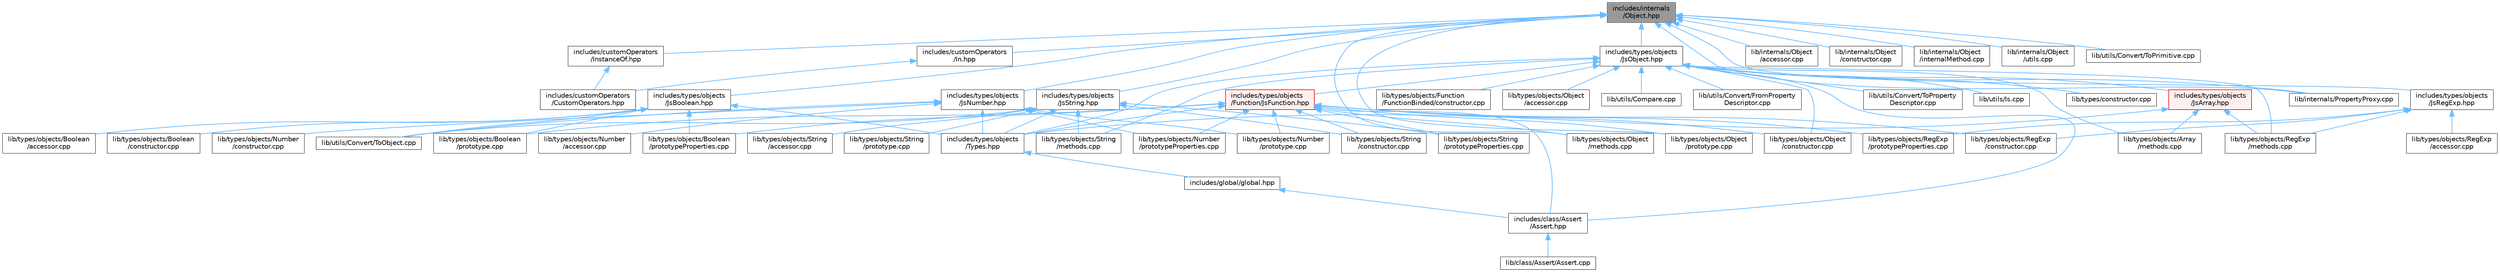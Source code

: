 digraph "includes/internals/Object.hpp"
{
 // LATEX_PDF_SIZE
  bgcolor="transparent";
  edge [fontname=Helvetica,fontsize=10,labelfontname=Helvetica,labelfontsize=10];
  node [fontname=Helvetica,fontsize=10,shape=box,height=0.2,width=0.4];
  Node1 [id="Node000001",label="includes/internals\l/Object.hpp",height=0.2,width=0.4,color="gray40", fillcolor="grey60", style="filled", fontcolor="black",tooltip=" "];
  Node1 -> Node2 [id="edge1_Node000001_Node000002",dir="back",color="steelblue1",style="solid",tooltip=" "];
  Node2 [id="Node000002",label="includes/customOperators\l/In.hpp",height=0.2,width=0.4,color="grey40", fillcolor="white", style="filled",URL="$In_8hpp.html",tooltip=" "];
  Node2 -> Node3 [id="edge2_Node000002_Node000003",dir="back",color="steelblue1",style="solid",tooltip=" "];
  Node3 [id="Node000003",label="includes/customOperators\l/CustomOperators.hpp",height=0.2,width=0.4,color="grey40", fillcolor="white", style="filled",URL="$CustomOperators_8hpp.html",tooltip=" "];
  Node1 -> Node4 [id="edge3_Node000001_Node000004",dir="back",color="steelblue1",style="solid",tooltip=" "];
  Node4 [id="Node000004",label="includes/customOperators\l/InstanceOf.hpp",height=0.2,width=0.4,color="grey40", fillcolor="white", style="filled",URL="$InstanceOf_8hpp.html",tooltip=" "];
  Node4 -> Node3 [id="edge4_Node000004_Node000003",dir="back",color="steelblue1",style="solid",tooltip=" "];
  Node1 -> Node5 [id="edge5_Node000001_Node000005",dir="back",color="steelblue1",style="solid",tooltip=" "];
  Node5 [id="Node000005",label="includes/types/objects\l/JsBoolean.hpp",height=0.2,width=0.4,color="grey40", fillcolor="white", style="filled",URL="$JsBoolean_8hpp.html",tooltip=" "];
  Node5 -> Node6 [id="edge6_Node000005_Node000006",dir="back",color="steelblue1",style="solid",tooltip=" "];
  Node6 [id="Node000006",label="includes/types/objects\l/Types.hpp",height=0.2,width=0.4,color="grey40", fillcolor="white", style="filled",URL="$objects_2Types_8hpp.html",tooltip=" "];
  Node6 -> Node7 [id="edge7_Node000006_Node000007",dir="back",color="steelblue1",style="solid",tooltip=" "];
  Node7 [id="Node000007",label="includes/global/global.hpp",height=0.2,width=0.4,color="grey40", fillcolor="white", style="filled",URL="$global_8hpp.html",tooltip=" "];
  Node7 -> Node8 [id="edge8_Node000007_Node000008",dir="back",color="steelblue1",style="solid",tooltip=" "];
  Node8 [id="Node000008",label="includes/class/Assert\l/Assert.hpp",height=0.2,width=0.4,color="grey40", fillcolor="white", style="filled",URL="$Assert_8hpp.html",tooltip=" "];
  Node8 -> Node9 [id="edge9_Node000008_Node000009",dir="back",color="steelblue1",style="solid",tooltip=" "];
  Node9 [id="Node000009",label="lib/class/Assert/Assert.cpp",height=0.2,width=0.4,color="grey40", fillcolor="white", style="filled",URL="$Assert_8cpp.html",tooltip=" "];
  Node5 -> Node10 [id="edge10_Node000005_Node000010",dir="back",color="steelblue1",style="solid",tooltip=" "];
  Node10 [id="Node000010",label="lib/types/objects/Boolean\l/accessor.cpp",height=0.2,width=0.4,color="grey40", fillcolor="white", style="filled",URL="$types_2objects_2Boolean_2accessor_8cpp.html",tooltip=" "];
  Node5 -> Node11 [id="edge11_Node000005_Node000011",dir="back",color="steelblue1",style="solid",tooltip=" "];
  Node11 [id="Node000011",label="lib/types/objects/Boolean\l/constructor.cpp",height=0.2,width=0.4,color="grey40", fillcolor="white", style="filled",URL="$types_2objects_2Boolean_2constructor_8cpp.html",tooltip=" "];
  Node5 -> Node12 [id="edge12_Node000005_Node000012",dir="back",color="steelblue1",style="solid",tooltip=" "];
  Node12 [id="Node000012",label="lib/types/objects/Boolean\l/prototype.cpp",height=0.2,width=0.4,color="grey40", fillcolor="white", style="filled",URL="$Boolean_2prototype_8cpp.html",tooltip=" "];
  Node5 -> Node13 [id="edge13_Node000005_Node000013",dir="back",color="steelblue1",style="solid",tooltip=" "];
  Node13 [id="Node000013",label="lib/types/objects/Boolean\l/prototypeProperties.cpp",height=0.2,width=0.4,color="grey40", fillcolor="white", style="filled",URL="$Boolean_2prototypeProperties_8cpp.html",tooltip=" "];
  Node5 -> Node14 [id="edge14_Node000005_Node000014",dir="back",color="steelblue1",style="solid",tooltip=" "];
  Node14 [id="Node000014",label="lib/utils/Convert/ToObject.cpp",height=0.2,width=0.4,color="grey40", fillcolor="white", style="filled",URL="$ToObject_8cpp.html",tooltip=" "];
  Node1 -> Node15 [id="edge15_Node000001_Node000015",dir="back",color="steelblue1",style="solid",tooltip=" "];
  Node15 [id="Node000015",label="includes/types/objects\l/JsNumber.hpp",height=0.2,width=0.4,color="grey40", fillcolor="white", style="filled",URL="$JsNumber_8hpp.html",tooltip=" "];
  Node15 -> Node6 [id="edge16_Node000015_Node000006",dir="back",color="steelblue1",style="solid",tooltip=" "];
  Node15 -> Node16 [id="edge17_Node000015_Node000016",dir="back",color="steelblue1",style="solid",tooltip=" "];
  Node16 [id="Node000016",label="lib/types/objects/Number\l/accessor.cpp",height=0.2,width=0.4,color="grey40", fillcolor="white", style="filled",URL="$types_2objects_2Number_2accessor_8cpp.html",tooltip=" "];
  Node15 -> Node17 [id="edge18_Node000015_Node000017",dir="back",color="steelblue1",style="solid",tooltip=" "];
  Node17 [id="Node000017",label="lib/types/objects/Number\l/constructor.cpp",height=0.2,width=0.4,color="grey40", fillcolor="white", style="filled",URL="$types_2objects_2Number_2constructor_8cpp.html",tooltip=" "];
  Node15 -> Node18 [id="edge19_Node000015_Node000018",dir="back",color="steelblue1",style="solid",tooltip=" "];
  Node18 [id="Node000018",label="lib/types/objects/Number\l/prototype.cpp",height=0.2,width=0.4,color="grey40", fillcolor="white", style="filled",URL="$Number_2prototype_8cpp.html",tooltip=" "];
  Node15 -> Node19 [id="edge20_Node000015_Node000019",dir="back",color="steelblue1",style="solid",tooltip=" "];
  Node19 [id="Node000019",label="lib/types/objects/Number\l/prototypeProperties.cpp",height=0.2,width=0.4,color="grey40", fillcolor="white", style="filled",URL="$Number_2prototypeProperties_8cpp.html",tooltip=" "];
  Node15 -> Node14 [id="edge21_Node000015_Node000014",dir="back",color="steelblue1",style="solid",tooltip=" "];
  Node1 -> Node20 [id="edge22_Node000001_Node000020",dir="back",color="steelblue1",style="solid",tooltip=" "];
  Node20 [id="Node000020",label="includes/types/objects\l/JsObject.hpp",height=0.2,width=0.4,color="grey40", fillcolor="white", style="filled",URL="$JsObject_8hpp.html",tooltip=" "];
  Node20 -> Node8 [id="edge23_Node000020_Node000008",dir="back",color="steelblue1",style="solid",tooltip=" "];
  Node20 -> Node21 [id="edge24_Node000020_Node000021",dir="back",color="steelblue1",style="solid",tooltip=" "];
  Node21 [id="Node000021",label="includes/types/objects\l/Function/JsFunction.hpp",height=0.2,width=0.4,color="red", fillcolor="#FFF0F0", style="filled",URL="$JsFunction_8hpp.html",tooltip=" "];
  Node21 -> Node8 [id="edge25_Node000021_Node000008",dir="back",color="steelblue1",style="solid",tooltip=" "];
  Node21 -> Node6 [id="edge26_Node000021_Node000006",dir="back",color="steelblue1",style="solid",tooltip=" "];
  Node21 -> Node12 [id="edge27_Node000021_Node000012",dir="back",color="steelblue1",style="solid",tooltip=" "];
  Node21 -> Node13 [id="edge28_Node000021_Node000013",dir="back",color="steelblue1",style="solid",tooltip=" "];
  Node21 -> Node18 [id="edge29_Node000021_Node000018",dir="back",color="steelblue1",style="solid",tooltip=" "];
  Node21 -> Node19 [id="edge30_Node000021_Node000019",dir="back",color="steelblue1",style="solid",tooltip=" "];
  Node21 -> Node33 [id="edge31_Node000021_Node000033",dir="back",color="steelblue1",style="solid",tooltip=" "];
  Node33 [id="Node000033",label="lib/types/objects/Object\l/constructor.cpp",height=0.2,width=0.4,color="grey40", fillcolor="white", style="filled",URL="$types_2objects_2Object_2constructor_8cpp.html",tooltip=" "];
  Node21 -> Node34 [id="edge32_Node000021_Node000034",dir="back",color="steelblue1",style="solid",tooltip=" "];
  Node34 [id="Node000034",label="lib/types/objects/Object\l/methods.cpp",height=0.2,width=0.4,color="grey40", fillcolor="white", style="filled",URL="$Object_2methods_8cpp.html",tooltip=" "];
  Node21 -> Node35 [id="edge33_Node000021_Node000035",dir="back",color="steelblue1",style="solid",tooltip=" "];
  Node35 [id="Node000035",label="lib/types/objects/Object\l/prototype.cpp",height=0.2,width=0.4,color="grey40", fillcolor="white", style="filled",URL="$Object_2prototype_8cpp.html",tooltip=" "];
  Node21 -> Node37 [id="edge34_Node000021_Node000037",dir="back",color="steelblue1",style="solid",tooltip=" "];
  Node37 [id="Node000037",label="lib/types/objects/RegExp\l/constructor.cpp",height=0.2,width=0.4,color="grey40", fillcolor="white", style="filled",URL="$types_2objects_2RegExp_2constructor_8cpp.html",tooltip=" "];
  Node21 -> Node38 [id="edge35_Node000021_Node000038",dir="back",color="steelblue1",style="solid",tooltip=" "];
  Node38 [id="Node000038",label="lib/types/objects/RegExp\l/prototypeProperties.cpp",height=0.2,width=0.4,color="grey40", fillcolor="white", style="filled",URL="$RegExp_2prototypeProperties_8cpp.html",tooltip=" "];
  Node21 -> Node39 [id="edge36_Node000021_Node000039",dir="back",color="steelblue1",style="solid",tooltip=" "];
  Node39 [id="Node000039",label="lib/types/objects/String\l/constructor.cpp",height=0.2,width=0.4,color="grey40", fillcolor="white", style="filled",URL="$types_2objects_2String_2constructor_8cpp.html",tooltip=" "];
  Node21 -> Node40 [id="edge37_Node000021_Node000040",dir="back",color="steelblue1",style="solid",tooltip=" "];
  Node40 [id="Node000040",label="lib/types/objects/String\l/prototypeProperties.cpp",height=0.2,width=0.4,color="grey40", fillcolor="white", style="filled",URL="$String_2prototypeProperties_8cpp.html",tooltip=" "];
  Node20 -> Node41 [id="edge38_Node000020_Node000041",dir="back",color="steelblue1",style="solid",tooltip=" "];
  Node41 [id="Node000041",label="includes/types/objects\l/JsArray.hpp",height=0.2,width=0.4,color="red", fillcolor="#FFF0F0", style="filled",URL="$JsArray_8hpp.html",tooltip=" "];
  Node41 -> Node6 [id="edge39_Node000041_Node000006",dir="back",color="steelblue1",style="solid",tooltip=" "];
  Node41 -> Node44 [id="edge40_Node000041_Node000044",dir="back",color="steelblue1",style="solid",tooltip=" "];
  Node44 [id="Node000044",label="lib/types/objects/Array\l/methods.cpp",height=0.2,width=0.4,color="grey40", fillcolor="white", style="filled",URL="$Array_2methods_8cpp.html",tooltip=" "];
  Node41 -> Node46 [id="edge41_Node000041_Node000046",dir="back",color="steelblue1",style="solid",tooltip=" "];
  Node46 [id="Node000046",label="lib/types/objects/RegExp\l/methods.cpp",height=0.2,width=0.4,color="grey40", fillcolor="white", style="filled",URL="$RegExp_2methods_8cpp.html",tooltip=" "];
  Node20 -> Node6 [id="edge42_Node000020_Node000006",dir="back",color="steelblue1",style="solid",tooltip=" "];
  Node20 -> Node47 [id="edge43_Node000020_Node000047",dir="back",color="steelblue1",style="solid",tooltip=" "];
  Node47 [id="Node000047",label="lib/internals/PropertyProxy.cpp",height=0.2,width=0.4,color="grey40", fillcolor="white", style="filled",URL="$PropertyProxy_8cpp.html",tooltip=" "];
  Node20 -> Node48 [id="edge44_Node000020_Node000048",dir="back",color="steelblue1",style="solid",tooltip=" "];
  Node48 [id="Node000048",label="lib/types/constructor.cpp",height=0.2,width=0.4,color="grey40", fillcolor="white", style="filled",URL="$types_2constructor_8cpp.html",tooltip=" "];
  Node20 -> Node44 [id="edge45_Node000020_Node000044",dir="back",color="steelblue1",style="solid",tooltip=" "];
  Node20 -> Node25 [id="edge46_Node000020_Node000025",dir="back",color="steelblue1",style="solid",tooltip=" "];
  Node25 [id="Node000025",label="lib/types/objects/Function\l/FunctionBinded/constructor.cpp",height=0.2,width=0.4,color="grey40", fillcolor="white", style="filled",URL="$types_2objects_2Function_2FunctionBinded_2constructor_8cpp.html",tooltip=" "];
  Node20 -> Node49 [id="edge47_Node000020_Node000049",dir="back",color="steelblue1",style="solid",tooltip=" "];
  Node49 [id="Node000049",label="lib/types/objects/Object\l/accessor.cpp",height=0.2,width=0.4,color="grey40", fillcolor="white", style="filled",URL="$types_2objects_2Object_2accessor_8cpp.html",tooltip=" "];
  Node20 -> Node33 [id="edge48_Node000020_Node000033",dir="back",color="steelblue1",style="solid",tooltip=" "];
  Node20 -> Node46 [id="edge49_Node000020_Node000046",dir="back",color="steelblue1",style="solid",tooltip=" "];
  Node20 -> Node50 [id="edge50_Node000020_Node000050",dir="back",color="steelblue1",style="solid",tooltip=" "];
  Node50 [id="Node000050",label="lib/types/objects/String\l/methods.cpp",height=0.2,width=0.4,color="grey40", fillcolor="white", style="filled",URL="$String_2methods_8cpp.html",tooltip=" "];
  Node20 -> Node51 [id="edge51_Node000020_Node000051",dir="back",color="steelblue1",style="solid",tooltip=" "];
  Node51 [id="Node000051",label="lib/utils/Compare.cpp",height=0.2,width=0.4,color="grey40", fillcolor="white", style="filled",URL="$Compare_8cpp.html",tooltip=" "];
  Node20 -> Node52 [id="edge52_Node000020_Node000052",dir="back",color="steelblue1",style="solid",tooltip=" "];
  Node52 [id="Node000052",label="lib/utils/Convert/FromProperty\lDescriptor.cpp",height=0.2,width=0.4,color="grey40", fillcolor="white", style="filled",URL="$FromPropertyDescriptor_8cpp.html",tooltip=" "];
  Node20 -> Node53 [id="edge53_Node000020_Node000053",dir="back",color="steelblue1",style="solid",tooltip=" "];
  Node53 [id="Node000053",label="lib/utils/Convert/ToProperty\lDescriptor.cpp",height=0.2,width=0.4,color="grey40", fillcolor="white", style="filled",URL="$ToPropertyDescriptor_8cpp.html",tooltip=" "];
  Node20 -> Node54 [id="edge54_Node000020_Node000054",dir="back",color="steelblue1",style="solid",tooltip=" "];
  Node54 [id="Node000054",label="lib/utils/Is.cpp",height=0.2,width=0.4,color="grey40", fillcolor="white", style="filled",URL="$Is_8cpp.html",tooltip=" "];
  Node1 -> Node55 [id="edge55_Node000001_Node000055",dir="back",color="steelblue1",style="solid",tooltip=" "];
  Node55 [id="Node000055",label="includes/types/objects\l/JsRegExp.hpp",height=0.2,width=0.4,color="grey40", fillcolor="white", style="filled",URL="$JsRegExp_8hpp.html",tooltip=" "];
  Node55 -> Node56 [id="edge56_Node000055_Node000056",dir="back",color="steelblue1",style="solid",tooltip=" "];
  Node56 [id="Node000056",label="lib/types/objects/RegExp\l/accessor.cpp",height=0.2,width=0.4,color="grey40", fillcolor="white", style="filled",URL="$types_2objects_2RegExp_2accessor_8cpp.html",tooltip=" "];
  Node55 -> Node37 [id="edge57_Node000055_Node000037",dir="back",color="steelblue1",style="solid",tooltip=" "];
  Node55 -> Node46 [id="edge58_Node000055_Node000046",dir="back",color="steelblue1",style="solid",tooltip=" "];
  Node55 -> Node38 [id="edge59_Node000055_Node000038",dir="back",color="steelblue1",style="solid",tooltip=" "];
  Node1 -> Node57 [id="edge60_Node000001_Node000057",dir="back",color="steelblue1",style="solid",tooltip=" "];
  Node57 [id="Node000057",label="includes/types/objects\l/JsString.hpp",height=0.2,width=0.4,color="grey40", fillcolor="white", style="filled",URL="$JsString_8hpp.html",tooltip=" "];
  Node57 -> Node6 [id="edge61_Node000057_Node000006",dir="back",color="steelblue1",style="solid",tooltip=" "];
  Node57 -> Node58 [id="edge62_Node000057_Node000058",dir="back",color="steelblue1",style="solid",tooltip=" "];
  Node58 [id="Node000058",label="lib/types/objects/String\l/accessor.cpp",height=0.2,width=0.4,color="grey40", fillcolor="white", style="filled",URL="$types_2objects_2String_2accessor_8cpp.html",tooltip=" "];
  Node57 -> Node39 [id="edge63_Node000057_Node000039",dir="back",color="steelblue1",style="solid",tooltip=" "];
  Node57 -> Node50 [id="edge64_Node000057_Node000050",dir="back",color="steelblue1",style="solid",tooltip=" "];
  Node57 -> Node59 [id="edge65_Node000057_Node000059",dir="back",color="steelblue1",style="solid",tooltip=" "];
  Node59 [id="Node000059",label="lib/types/objects/String\l/prototype.cpp",height=0.2,width=0.4,color="grey40", fillcolor="white", style="filled",URL="$String_2prototype_8cpp.html",tooltip=" "];
  Node57 -> Node40 [id="edge66_Node000057_Node000040",dir="back",color="steelblue1",style="solid",tooltip=" "];
  Node57 -> Node14 [id="edge67_Node000057_Node000014",dir="back",color="steelblue1",style="solid",tooltip=" "];
  Node1 -> Node60 [id="edge68_Node000001_Node000060",dir="back",color="steelblue1",style="solid",tooltip=" "];
  Node60 [id="Node000060",label="lib/internals/Object\l/accessor.cpp",height=0.2,width=0.4,color="grey40", fillcolor="white", style="filled",URL="$internals_2Object_2accessor_8cpp.html",tooltip=" "];
  Node1 -> Node61 [id="edge69_Node000001_Node000061",dir="back",color="steelblue1",style="solid",tooltip=" "];
  Node61 [id="Node000061",label="lib/internals/Object\l/constructor.cpp",height=0.2,width=0.4,color="grey40", fillcolor="white", style="filled",URL="$internals_2Object_2constructor_8cpp.html",tooltip=" "];
  Node1 -> Node62 [id="edge70_Node000001_Node000062",dir="back",color="steelblue1",style="solid",tooltip=" "];
  Node62 [id="Node000062",label="lib/internals/Object\l/internalMethod.cpp",height=0.2,width=0.4,color="grey40", fillcolor="white", style="filled",URL="$internals_2Object_2internalMethod_8cpp.html",tooltip=" "];
  Node1 -> Node63 [id="edge71_Node000001_Node000063",dir="back",color="steelblue1",style="solid",tooltip=" "];
  Node63 [id="Node000063",label="lib/internals/Object\l/utils.cpp",height=0.2,width=0.4,color="grey40", fillcolor="white", style="filled",URL="$utils_8cpp.html",tooltip=" "];
  Node1 -> Node47 [id="edge72_Node000001_Node000047",dir="back",color="steelblue1",style="solid",tooltip=" "];
  Node1 -> Node34 [id="edge73_Node000001_Node000034",dir="back",color="steelblue1",style="solid",tooltip=" "];
  Node1 -> Node35 [id="edge74_Node000001_Node000035",dir="back",color="steelblue1",style="solid",tooltip=" "];
  Node1 -> Node64 [id="edge75_Node000001_Node000064",dir="back",color="steelblue1",style="solid",tooltip=" "];
  Node64 [id="Node000064",label="lib/utils/Convert/ToPrimitive.cpp",height=0.2,width=0.4,color="grey40", fillcolor="white", style="filled",URL="$ToPrimitive_8cpp.html",tooltip=" "];
}
